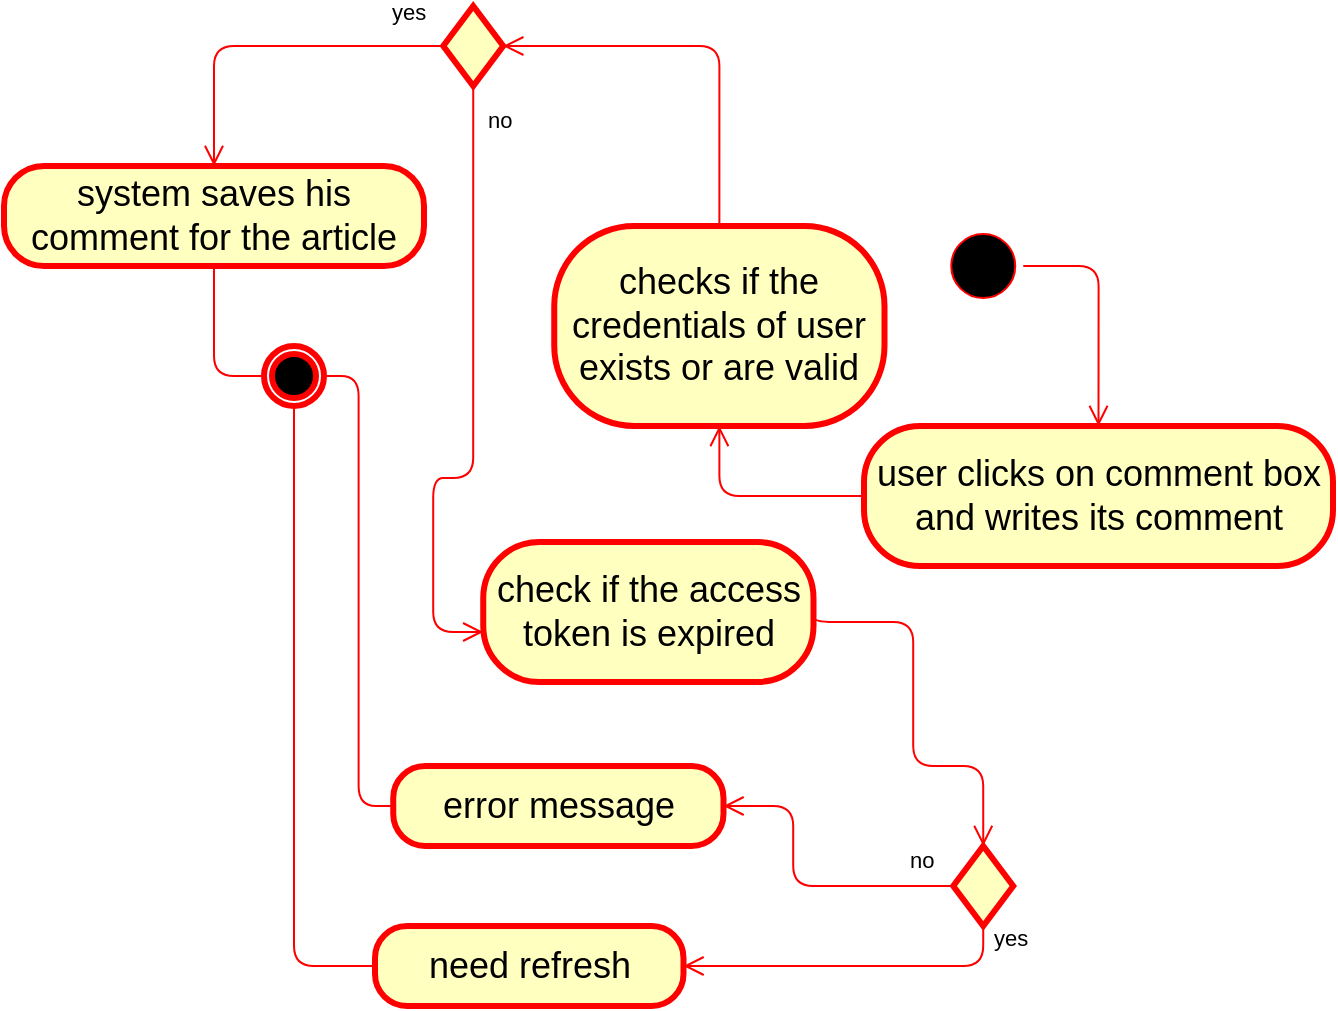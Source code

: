 <mxfile>
    <diagram id="RkLItP6fFsyqFYt6BxIM" name="Page-1">
        <mxGraphModel dx="699" dy="761" grid="1" gridSize="10" guides="1" tooltips="1" connect="1" arrows="1" fold="1" page="1" pageScale="1" pageWidth="850" pageHeight="1100" math="0" shadow="0">
            <root>
                <mxCell id="0"/>
                <mxCell id="1" parent="0"/>
                <mxCell id="6" value="system saves his comment for the article" style="rounded=1;whiteSpace=wrap;html=1;arcSize=40;fontColor=#000000;fillColor=#ffffc0;strokeColor=#ff0000;strokeWidth=3;fontSize=18;" parent="1" vertex="1">
                    <mxGeometry x="170" y="360" width="210" height="50" as="geometry"/>
                </mxCell>
                <mxCell id="10" value="" style="ellipse;html=1;shape=endState;fillColor=#000000;strokeColor=#ff0000;strokeWidth=3;fontFamily=Helvetica;fontSize=8;fontColor=#FFFFFF;" vertex="1" parent="1">
                    <mxGeometry x="300" y="450" width="30" height="30" as="geometry"/>
                </mxCell>
                <mxCell id="11" value="" style="ellipse;html=1;shape=startState;fillColor=#000000;strokeColor=#ff0000;" vertex="1" parent="1">
                    <mxGeometry x="639.62" y="390" width="40" height="40" as="geometry"/>
                </mxCell>
                <mxCell id="12" value="" style="edgeStyle=orthogonalEdgeStyle;html=1;verticalAlign=bottom;endArrow=open;endSize=8;strokeColor=#ff0000;entryX=0.5;entryY=0;entryDx=0;entryDy=0;exitX=1;exitY=0.5;exitDx=0;exitDy=0;" edge="1" parent="1" source="11" target="27">
                    <mxGeometry relative="1" as="geometry">
                        <mxPoint x="694.62" y="490" as="targetPoint"/>
                        <mxPoint x="425.12" y="320" as="sourcePoint"/>
                    </mxGeometry>
                </mxCell>
                <mxCell id="13" value="" style="edgeStyle=orthogonalEdgeStyle;html=1;verticalAlign=bottom;endArrow=open;endSize=8;strokeColor=#ff0000;entryX=0.5;entryY=1;entryDx=0;entryDy=0;exitX=0;exitY=0.5;exitDx=0;exitDy=0;" edge="1" parent="1" target="14" source="27">
                    <mxGeometry relative="1" as="geometry">
                        <mxPoint x="244.12" y="432" as="targetPoint"/>
                        <Array as="points">
                            <mxPoint x="528" y="525"/>
                        </Array>
                        <mxPoint x="624.62" y="533" as="sourcePoint"/>
                    </mxGeometry>
                </mxCell>
                <mxCell id="14" value="checks if the credentials of user exists or are valid" style="rounded=1;whiteSpace=wrap;html=1;arcSize=40;fontColor=#000000;fillColor=#ffffc0;strokeColor=#ff0000;strokeWidth=3;fontSize=18;" vertex="1" parent="1">
                    <mxGeometry x="445.12" y="390" width="165.13" height="100" as="geometry"/>
                </mxCell>
                <mxCell id="15" value="" style="rhombus;whiteSpace=wrap;html=1;fillColor=#ffffc0;strokeColor=#ff0000;strokeWidth=3;fontSize=18;" vertex="1" parent="1">
                    <mxGeometry x="389.62" y="280" width="30" height="40" as="geometry"/>
                </mxCell>
                <mxCell id="16" value="no" style="edgeStyle=orthogonalEdgeStyle;html=1;align=left;verticalAlign=bottom;endArrow=open;endSize=8;strokeColor=#ff0000;exitX=0.5;exitY=1;exitDx=0;exitDy=0;labelBackgroundColor=none;entryX=0;entryY=0.5;entryDx=0;entryDy=0;" edge="1" parent="1" source="15">
                    <mxGeometry x="-0.84" y="5" relative="1" as="geometry">
                        <mxPoint x="409.62" y="593" as="targetPoint"/>
                        <mxPoint x="404.62" y="330" as="sourcePoint"/>
                        <Array as="points">
                            <mxPoint x="404.62" y="516"/>
                            <mxPoint x="384.62" y="516"/>
                            <mxPoint x="384.62" y="593"/>
                        </Array>
                        <mxPoint as="offset"/>
                    </mxGeometry>
                </mxCell>
                <mxCell id="17" value="" style="edgeStyle=orthogonalEdgeStyle;html=1;verticalAlign=bottom;endArrow=open;endSize=8;strokeColor=#ff0000;entryX=1;entryY=0.5;entryDx=0;entryDy=0;exitX=0.5;exitY=0;exitDx=0;exitDy=0;" edge="1" parent="1" source="14" target="15">
                    <mxGeometry relative="1" as="geometry">
                        <mxPoint x="347.13" y="420.95" as="targetPoint"/>
                        <Array as="points">
                            <mxPoint x="527.62" y="300"/>
                        </Array>
                        <mxPoint x="504.62" y="408" as="sourcePoint"/>
                    </mxGeometry>
                </mxCell>
                <mxCell id="18" value="check if the access token is expired" style="rounded=1;whiteSpace=wrap;html=1;arcSize=40;fontColor=#000000;fillColor=#ffffc0;strokeColor=#ff0000;strokeWidth=3;fontSize=18;" vertex="1" parent="1">
                    <mxGeometry x="409.62" y="548" width="165.13" height="70" as="geometry"/>
                </mxCell>
                <mxCell id="19" value="" style="rhombus;whiteSpace=wrap;html=1;fillColor=#ffffc0;strokeColor=#ff0000;strokeWidth=3;fontSize=18;" vertex="1" parent="1">
                    <mxGeometry x="644.62" y="700.0" width="30" height="40" as="geometry"/>
                </mxCell>
                <mxCell id="20" value="yes" style="edgeStyle=orthogonalEdgeStyle;html=1;align=left;verticalAlign=bottom;endArrow=open;endSize=8;strokeColor=#ff0000;exitX=0.5;exitY=1;exitDx=0;exitDy=0;labelBackgroundColor=none;entryX=1;entryY=0.5;entryDx=0;entryDy=0;" edge="1" parent="1" source="19" target="24">
                    <mxGeometry x="-0.83" y="3" relative="1" as="geometry">
                        <mxPoint x="731.75" y="857.93" as="targetPoint"/>
                        <mxPoint x="918.5" y="947.55" as="sourcePoint"/>
                        <Array as="points">
                            <mxPoint x="659.62" y="760"/>
                        </Array>
                        <mxPoint as="offset"/>
                    </mxGeometry>
                </mxCell>
                <mxCell id="21" value="no" style="edgeStyle=orthogonalEdgeStyle;html=1;align=left;verticalAlign=top;endArrow=open;endSize=8;strokeColor=#ff0000;exitX=0;exitY=0.5;exitDx=0;exitDy=0;labelBackgroundColor=none;entryX=1;entryY=0.5;entryDx=0;entryDy=0;" edge="1" parent="1" source="19" target="23">
                    <mxGeometry x="-0.689" y="-26" relative="1" as="geometry">
                        <mxPoint x="464.62" y="738" as="targetPoint"/>
                        <mxPoint x="901.62" y="983.93" as="sourcePoint"/>
                        <mxPoint as="offset"/>
                        <Array as="points">
                            <mxPoint x="564.62" y="720"/>
                            <mxPoint x="564.62" y="680"/>
                        </Array>
                    </mxGeometry>
                </mxCell>
                <mxCell id="22" value="" style="edgeStyle=orthogonalEdgeStyle;html=1;verticalAlign=bottom;endArrow=open;endSize=8;strokeColor=#ff0000;entryX=0.5;entryY=0;entryDx=0;entryDy=0;exitX=1;exitY=0.5;exitDx=0;exitDy=0;" edge="1" parent="1" source="18" target="19">
                    <mxGeometry relative="1" as="geometry">
                        <mxPoint x="669.26" y="690.88" as="targetPoint"/>
                        <Array as="points">
                            <mxPoint x="574.62" y="588"/>
                            <mxPoint x="624.62" y="588"/>
                            <mxPoint x="624.62" y="660"/>
                            <mxPoint x="659.62" y="660"/>
                        </Array>
                        <mxPoint x="648.75" y="706.93" as="sourcePoint"/>
                    </mxGeometry>
                </mxCell>
                <mxCell id="23" value="error message" style="rounded=1;whiteSpace=wrap;html=1;arcSize=40;fontColor=#000000;fillColor=#ffffc0;strokeColor=#ff0000;strokeWidth=3;fontSize=18;" vertex="1" parent="1">
                    <mxGeometry x="364.62" y="660" width="165.13" height="40" as="geometry"/>
                </mxCell>
                <mxCell id="24" value="need refresh" style="rounded=1;whiteSpace=wrap;html=1;arcSize=40;fontColor=#000000;fillColor=#ffffc0;strokeColor=#ff0000;strokeWidth=3;fontSize=18;" vertex="1" parent="1">
                    <mxGeometry x="355.5" y="740" width="154.25" height="40" as="geometry"/>
                </mxCell>
                <mxCell id="25" value="yes" style="edgeStyle=orthogonalEdgeStyle;html=1;align=left;verticalAlign=top;endArrow=open;endSize=8;strokeColor=#ff0000;exitX=0;exitY=0.5;exitDx=0;exitDy=0;labelBackgroundColor=none;entryX=0.5;entryY=0;entryDx=0;entryDy=0;" edge="1" parent="1" source="15" target="6">
                    <mxGeometry x="-0.681" y="-30" relative="1" as="geometry">
                        <mxPoint x="291.5" y="275" as="targetPoint"/>
                        <mxPoint x="395" y="280" as="sourcePoint"/>
                        <mxPoint as="offset"/>
                        <Array as="points">
                            <mxPoint x="275" y="300"/>
                        </Array>
                    </mxGeometry>
                </mxCell>
                <mxCell id="26" value="" style="edgeStyle=orthogonalEdgeStyle;html=1;verticalAlign=bottom;endArrow=none;endSize=8;strokeColor=#ff0000;labelBackgroundColor=none;fontFamily=Helvetica;fontSize=18;fontColor=#FFFFFF;exitX=0;exitY=0.5;exitDx=0;exitDy=0;entryX=1;entryY=0.5;entryDx=0;entryDy=0;" edge="1" parent="1" source="23" target="10">
                    <mxGeometry relative="1" as="geometry">
                        <mxPoint x="346.5" y="500" as="targetPoint"/>
                        <mxPoint x="280" y="545" as="sourcePoint"/>
                    </mxGeometry>
                </mxCell>
                <mxCell id="27" value="&lt;span style=&quot;font-size: 18px;&quot;&gt;user clicks on comment box and writes its comment&lt;/span&gt;" style="rounded=1;whiteSpace=wrap;html=1;arcSize=40;fontColor=#000000;fillColor=#ffffc0;strokeColor=#ff0000;strokeWidth=3;" vertex="1" parent="1">
                    <mxGeometry x="600" y="490" width="234.5" height="70" as="geometry"/>
                </mxCell>
                <mxCell id="28" value="" style="edgeStyle=orthogonalEdgeStyle;html=1;verticalAlign=bottom;endArrow=none;endSize=8;strokeColor=#ff0000;labelBackgroundColor=none;fontFamily=Helvetica;fontSize=18;fontColor=#FFFFFF;exitX=0;exitY=0.5;exitDx=0;exitDy=0;entryX=0.5;entryY=1;entryDx=0;entryDy=0;" edge="1" parent="1" source="24" target="10">
                    <mxGeometry relative="1" as="geometry">
                        <mxPoint x="280" y="520" as="targetPoint"/>
                        <mxPoint x="314.62" y="735" as="sourcePoint"/>
                    </mxGeometry>
                </mxCell>
                <mxCell id="29" value="" style="edgeStyle=orthogonalEdgeStyle;html=1;verticalAlign=bottom;endArrow=none;endSize=8;strokeColor=#ff0000;labelBackgroundColor=none;fontFamily=Helvetica;fontSize=18;fontColor=#FFFFFF;exitX=0;exitY=0.5;exitDx=0;exitDy=0;entryX=0.5;entryY=1;entryDx=0;entryDy=0;" edge="1" parent="1" source="10" target="6">
                    <mxGeometry relative="1" as="geometry">
                        <mxPoint x="265.38" y="430" as="targetPoint"/>
                        <mxPoint x="300.0" y="645" as="sourcePoint"/>
                    </mxGeometry>
                </mxCell>
            </root>
        </mxGraphModel>
    </diagram>
</mxfile>